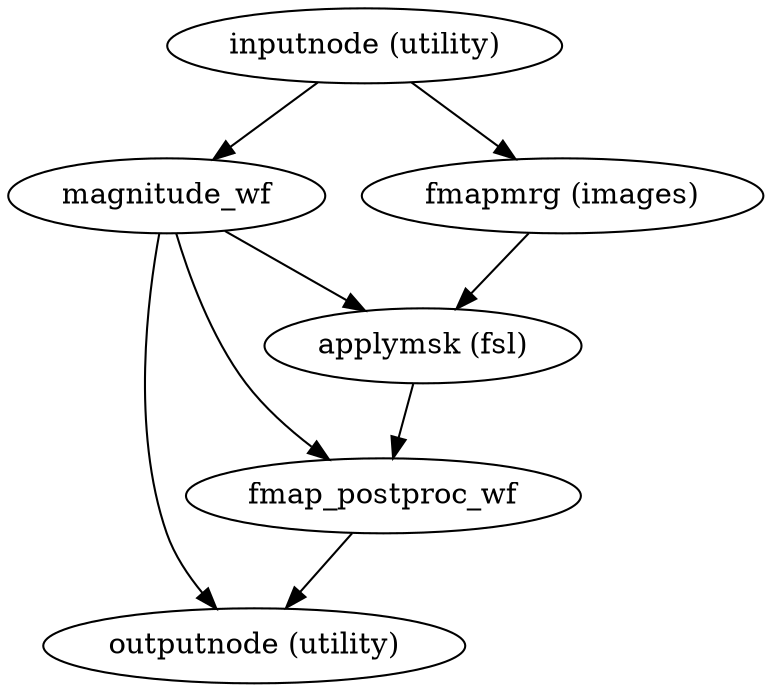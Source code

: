 strict digraph  {
"inputnode (utility)";
magnitude_wf;
"fmapmrg (images)";
"outputnode (utility)";
"applymsk (fsl)";
fmap_postproc_wf;
"inputnode (utility)" -> magnitude_wf;
"inputnode (utility)" -> "fmapmrg (images)";
magnitude_wf -> "outputnode (utility)";
magnitude_wf -> "applymsk (fsl)";
magnitude_wf -> fmap_postproc_wf;
"fmapmrg (images)" -> "applymsk (fsl)";
"applymsk (fsl)" -> fmap_postproc_wf;
fmap_postproc_wf -> "outputnode (utility)";
}
